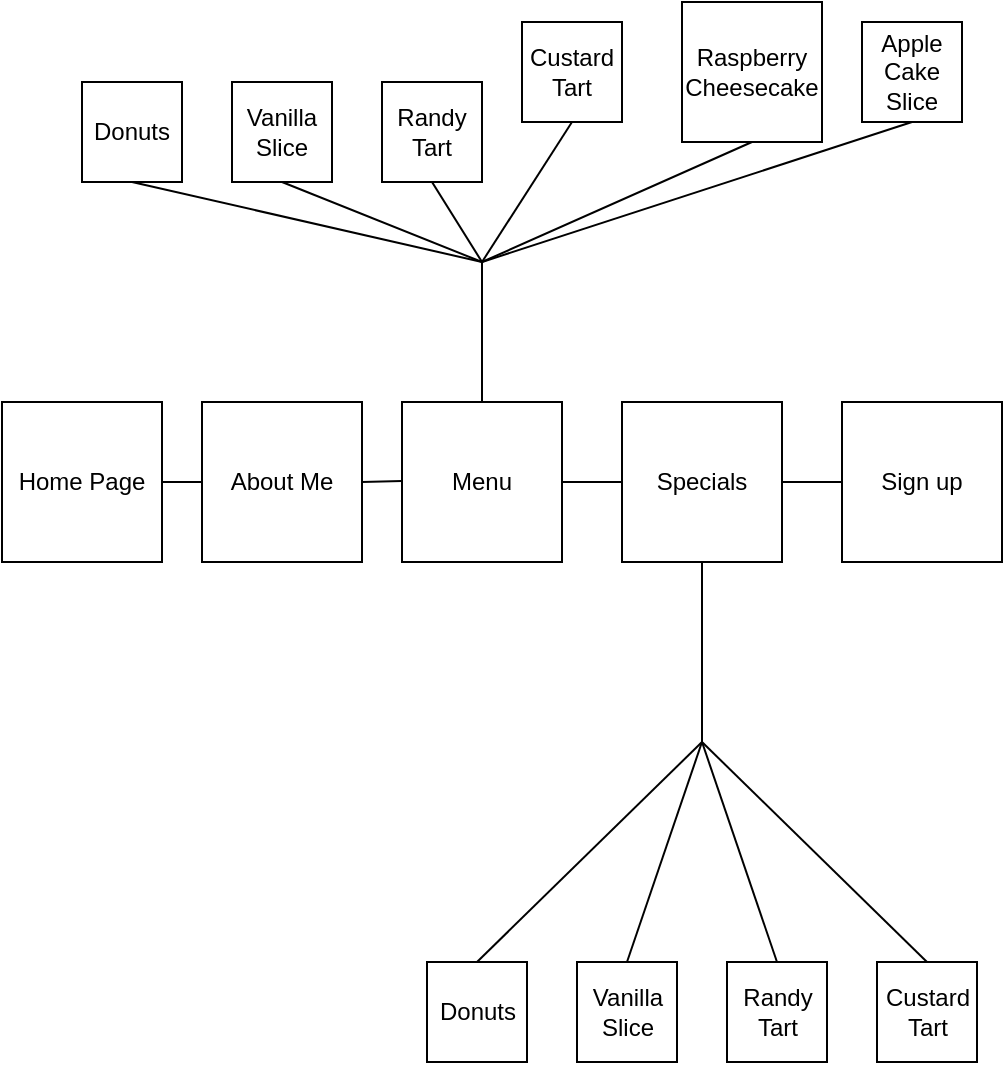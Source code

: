 <mxfile version="14.5.10" type="device"><diagram id="0qDRBEAW7iOhSUL_zpQk" name="Page-1"><mxGraphModel dx="700" dy="792" grid="1" gridSize="10" guides="1" tooltips="1" connect="1" arrows="1" fold="1" page="1" pageScale="1" pageWidth="850" pageHeight="1100" math="0" shadow="0"><root><mxCell id="0"/><mxCell id="1" parent="0"/><mxCell id="JuBy4oivuayiynSm85JV-1" value="Home Page" style="whiteSpace=wrap;html=1;aspect=fixed;" vertex="1" parent="1"><mxGeometry x="160" y="230" width="80" height="80" as="geometry"/></mxCell><mxCell id="JuBy4oivuayiynSm85JV-2" value="About Me" style="whiteSpace=wrap;html=1;aspect=fixed;" vertex="1" parent="1"><mxGeometry x="260" y="230" width="80" height="80" as="geometry"/></mxCell><mxCell id="JuBy4oivuayiynSm85JV-3" value="Menu" style="whiteSpace=wrap;html=1;aspect=fixed;" vertex="1" parent="1"><mxGeometry x="360" y="230" width="80" height="80" as="geometry"/></mxCell><mxCell id="JuBy4oivuayiynSm85JV-4" value="Specials" style="whiteSpace=wrap;html=1;aspect=fixed;" vertex="1" parent="1"><mxGeometry x="470" y="230" width="80" height="80" as="geometry"/></mxCell><mxCell id="JuBy4oivuayiynSm85JV-5" value="Sign up" style="whiteSpace=wrap;html=1;aspect=fixed;" vertex="1" parent="1"><mxGeometry x="580" y="230" width="80" height="80" as="geometry"/></mxCell><mxCell id="JuBy4oivuayiynSm85JV-9" value="" style="endArrow=none;html=1;entryX=0;entryY=0.5;entryDx=0;entryDy=0;" edge="1" parent="1" source="JuBy4oivuayiynSm85JV-1" target="JuBy4oivuayiynSm85JV-2"><mxGeometry width="50" height="50" relative="1" as="geometry"><mxPoint x="220" y="300" as="sourcePoint"/><mxPoint x="270" y="250" as="targetPoint"/></mxGeometry></mxCell><mxCell id="JuBy4oivuayiynSm85JV-10" value="" style="endArrow=none;html=1;entryX=0;entryY=0.5;entryDx=0;entryDy=0;" edge="1" parent="1"><mxGeometry width="50" height="50" relative="1" as="geometry"><mxPoint x="340" y="270" as="sourcePoint"/><mxPoint x="360" y="269.5" as="targetPoint"/></mxGeometry></mxCell><mxCell id="JuBy4oivuayiynSm85JV-12" value="" style="endArrow=none;html=1;entryX=1;entryY=0.5;entryDx=0;entryDy=0;exitX=0;exitY=0.5;exitDx=0;exitDy=0;" edge="1" parent="1" source="JuBy4oivuayiynSm85JV-4" target="JuBy4oivuayiynSm85JV-3"><mxGeometry width="50" height="50" relative="1" as="geometry"><mxPoint x="250" y="290" as="sourcePoint"/><mxPoint x="280" y="290" as="targetPoint"/></mxGeometry></mxCell><mxCell id="JuBy4oivuayiynSm85JV-13" value="" style="endArrow=none;html=1;exitX=1;exitY=0.5;exitDx=0;exitDy=0;" edge="1" parent="1" source="JuBy4oivuayiynSm85JV-4" target="JuBy4oivuayiynSm85JV-5"><mxGeometry width="50" height="50" relative="1" as="geometry"><mxPoint x="550" y="272" as="sourcePoint"/><mxPoint x="290" y="300" as="targetPoint"/></mxGeometry></mxCell><mxCell id="JuBy4oivuayiynSm85JV-16" value="" style="endArrow=none;html=1;entryX=0.5;entryY=0;entryDx=0;entryDy=0;" edge="1" parent="1" target="JuBy4oivuayiynSm85JV-3"><mxGeometry width="50" height="50" relative="1" as="geometry"><mxPoint x="400" y="160" as="sourcePoint"/><mxPoint x="410" y="380" as="targetPoint"/></mxGeometry></mxCell><mxCell id="JuBy4oivuayiynSm85JV-18" value="" style="endArrow=none;html=1;exitX=0.5;exitY=1;exitDx=0;exitDy=0;" edge="1" parent="1" source="JuBy4oivuayiynSm85JV-19"><mxGeometry width="50" height="50" relative="1" as="geometry"><mxPoint x="360" y="430" as="sourcePoint"/><mxPoint x="400" y="160" as="targetPoint"/></mxGeometry></mxCell><mxCell id="JuBy4oivuayiynSm85JV-19" value="Donuts" style="whiteSpace=wrap;html=1;aspect=fixed;" vertex="1" parent="1"><mxGeometry x="200" y="70" width="50" height="50" as="geometry"/></mxCell><mxCell id="JuBy4oivuayiynSm85JV-21" value="Vanilla Slice" style="whiteSpace=wrap;html=1;aspect=fixed;" vertex="1" parent="1"><mxGeometry x="275" y="70" width="50" height="50" as="geometry"/></mxCell><mxCell id="JuBy4oivuayiynSm85JV-22" value="" style="endArrow=none;html=1;entryX=0.5;entryY=1;entryDx=0;entryDy=0;" edge="1" parent="1" target="JuBy4oivuayiynSm85JV-21"><mxGeometry width="50" height="50" relative="1" as="geometry"><mxPoint x="400" y="160" as="sourcePoint"/><mxPoint x="440" y="100" as="targetPoint"/></mxGeometry></mxCell><mxCell id="JuBy4oivuayiynSm85JV-24" value="Randy Tart" style="whiteSpace=wrap;html=1;aspect=fixed;" vertex="1" parent="1"><mxGeometry x="350" y="70" width="50" height="50" as="geometry"/></mxCell><mxCell id="JuBy4oivuayiynSm85JV-25" value="" style="endArrow=none;html=1;entryX=0.5;entryY=1;entryDx=0;entryDy=0;" edge="1" parent="1" target="JuBy4oivuayiynSm85JV-24"><mxGeometry width="50" height="50" relative="1" as="geometry"><mxPoint x="400" y="160" as="sourcePoint"/><mxPoint x="530" y="110" as="targetPoint"/></mxGeometry></mxCell><mxCell id="JuBy4oivuayiynSm85JV-27" value="Custard Tart" style="whiteSpace=wrap;html=1;aspect=fixed;" vertex="1" parent="1"><mxGeometry x="420" y="40" width="50" height="50" as="geometry"/></mxCell><mxCell id="JuBy4oivuayiynSm85JV-28" value="Raspberry Cheesecake" style="whiteSpace=wrap;html=1;aspect=fixed;" vertex="1" parent="1"><mxGeometry x="500" y="30" width="70" height="70" as="geometry"/></mxCell><mxCell id="JuBy4oivuayiynSm85JV-29" value="Apple Cake Slice" style="whiteSpace=wrap;html=1;aspect=fixed;" vertex="1" parent="1"><mxGeometry x="590" y="40" width="50" height="50" as="geometry"/></mxCell><mxCell id="JuBy4oivuayiynSm85JV-30" value="" style="endArrow=none;html=1;entryX=0.5;entryY=1;entryDx=0;entryDy=0;" edge="1" parent="1" target="JuBy4oivuayiynSm85JV-27"><mxGeometry width="50" height="50" relative="1" as="geometry"><mxPoint x="400" y="160" as="sourcePoint"/><mxPoint x="480" y="130" as="targetPoint"/></mxGeometry></mxCell><mxCell id="JuBy4oivuayiynSm85JV-31" value="" style="endArrow=none;html=1;entryX=0.5;entryY=1;entryDx=0;entryDy=0;" edge="1" parent="1" target="JuBy4oivuayiynSm85JV-28"><mxGeometry width="50" height="50" relative="1" as="geometry"><mxPoint x="400" y="160" as="sourcePoint"/><mxPoint x="520" y="130" as="targetPoint"/></mxGeometry></mxCell><mxCell id="JuBy4oivuayiynSm85JV-33" value="" style="endArrow=none;html=1;entryX=0.5;entryY=1;entryDx=0;entryDy=0;" edge="1" parent="1" target="JuBy4oivuayiynSm85JV-29"><mxGeometry width="50" height="50" relative="1" as="geometry"><mxPoint x="400" y="160" as="sourcePoint"/><mxPoint x="580" y="140" as="targetPoint"/></mxGeometry></mxCell><mxCell id="JuBy4oivuayiynSm85JV-34" value="Donuts" style="whiteSpace=wrap;html=1;aspect=fixed;" vertex="1" parent="1"><mxGeometry x="372.5" y="510" width="50" height="50" as="geometry"/></mxCell><mxCell id="JuBy4oivuayiynSm85JV-35" value="Vanilla Slice" style="whiteSpace=wrap;html=1;aspect=fixed;" vertex="1" parent="1"><mxGeometry x="447.5" y="510" width="50" height="50" as="geometry"/></mxCell><mxCell id="JuBy4oivuayiynSm85JV-36" value="Randy Tart" style="whiteSpace=wrap;html=1;aspect=fixed;" vertex="1" parent="1"><mxGeometry x="522.5" y="510" width="50" height="50" as="geometry"/></mxCell><mxCell id="JuBy4oivuayiynSm85JV-37" value="Custard Tart" style="whiteSpace=wrap;html=1;aspect=fixed;" vertex="1" parent="1"><mxGeometry x="597.5" y="510" width="50" height="50" as="geometry"/></mxCell><mxCell id="JuBy4oivuayiynSm85JV-38" value="" style="endArrow=none;html=1;entryX=0.5;entryY=1;entryDx=0;entryDy=0;" edge="1" parent="1" target="JuBy4oivuayiynSm85JV-4"><mxGeometry width="50" height="50" relative="1" as="geometry"><mxPoint x="510" y="400" as="sourcePoint"/><mxPoint x="540" y="330" as="targetPoint"/></mxGeometry></mxCell><mxCell id="JuBy4oivuayiynSm85JV-39" value="" style="endArrow=none;html=1;exitX=0.5;exitY=0;exitDx=0;exitDy=0;" edge="1" parent="1" source="JuBy4oivuayiynSm85JV-34"><mxGeometry width="50" height="50" relative="1" as="geometry"><mxPoint x="400" y="500" as="sourcePoint"/><mxPoint x="510" y="400" as="targetPoint"/></mxGeometry></mxCell><mxCell id="JuBy4oivuayiynSm85JV-40" value="" style="endArrow=none;html=1;exitX=0.5;exitY=0;exitDx=0;exitDy=0;" edge="1" parent="1" source="JuBy4oivuayiynSm85JV-35"><mxGeometry width="50" height="50" relative="1" as="geometry"><mxPoint x="510" y="500" as="sourcePoint"/><mxPoint x="510" y="400" as="targetPoint"/></mxGeometry></mxCell><mxCell id="JuBy4oivuayiynSm85JV-41" value="" style="endArrow=none;html=1;exitX=0.5;exitY=0;exitDx=0;exitDy=0;" edge="1" parent="1" source="JuBy4oivuayiynSm85JV-36"><mxGeometry width="50" height="50" relative="1" as="geometry"><mxPoint x="360" y="390" as="sourcePoint"/><mxPoint x="510" y="400" as="targetPoint"/></mxGeometry></mxCell><mxCell id="JuBy4oivuayiynSm85JV-42" value="" style="endArrow=none;html=1;exitX=0.5;exitY=0;exitDx=0;exitDy=0;" edge="1" parent="1" source="JuBy4oivuayiynSm85JV-37"><mxGeometry width="50" height="50" relative="1" as="geometry"><mxPoint x="360" y="390" as="sourcePoint"/><mxPoint x="510" y="400" as="targetPoint"/></mxGeometry></mxCell></root></mxGraphModel></diagram></mxfile>